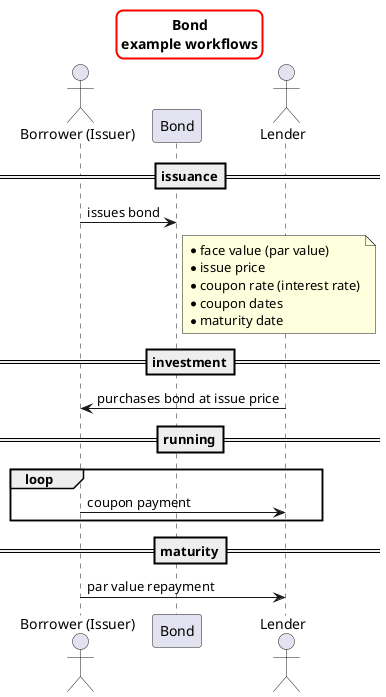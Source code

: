 @startuml

skinparam titleBorderRoundCorner 15
skinparam titleBorderThickness 2
skinparam titleBorderColor red
title Bond\nexample workflows

actor "Borrower (Issuer)" as Borrower
participant Bond
actor Lender

==issuance==
Borrower -> Bond: issues bond
note right of Bond
* face value (par value)
* issue price
* coupon rate (interest rate)
* coupon dates
* maturity date
end note

==investment==
Lender -> Borrower: purchases bond at issue price

==running== 
loop
Borrower -> Lender: coupon payment
end loop

==maturity== 
Borrower -> Lender: par value repayment

@enduml
